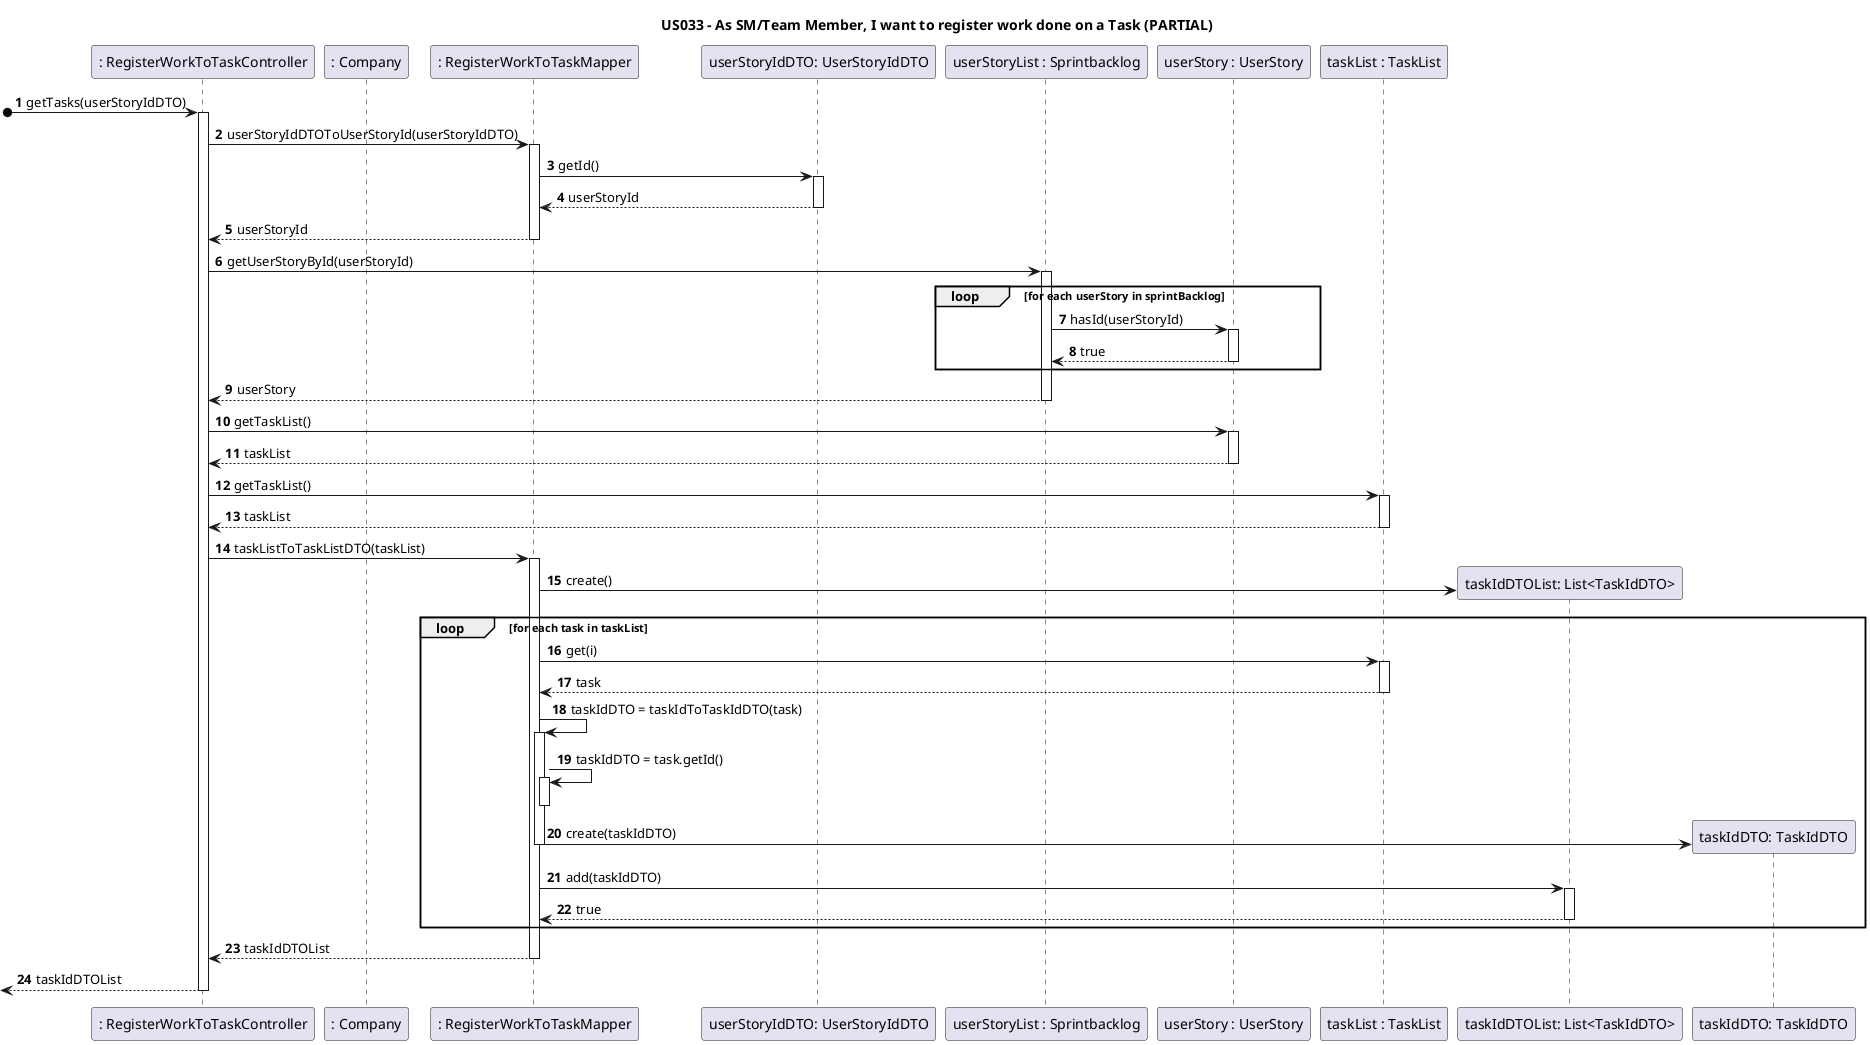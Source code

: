 @startuml
'https://plantuml.com/sequence-diagram

title US033 - As SM/Team Member, I want to register work done on a Task (PARTIAL)

autoactivate on
autonumber

participant ": RegisterWorkToTaskController" as Ctrl
participant ": Company" as company
participant ": RegisterWorkToTaskMapper" as mapper
participant "userStoryIdDTO: UserStoryIdDTO" as userStoryIdDTO
participant "userStoryList : Sprintbacklog" as sprintBacklog
participant "userStory : UserStory" as userStory
participant "taskList : TaskList" as taskList
participant "taskIdDTOList: List<TaskIdDTO>" as taskIdDTOList
participant "taskIdDTO: TaskIdDTO" as taskIdDTO

[o->Ctrl: getTasks(userStoryIdDTO)
Ctrl->mapper: userStoryIdDTOToUserStoryId(userStoryIdDTO)
mapper->userStoryIdDTO: getId()
userStoryIdDTO-->mapper: userStoryId
mapper-->Ctrl: userStoryId
Ctrl->sprintBacklog: getUserStoryById(userStoryId)
loop for each userStory in sprintBacklog
sprintBacklog->userStory: hasId(userStoryId)
userStory-->sprintBacklog: true
end
sprintBacklog-->Ctrl: userStory

Ctrl->userStory: getTaskList()
userStory-->Ctrl: taskList
Ctrl->taskList: getTaskList()
taskList-->Ctrl: taskList

Ctrl->mapper: taskListToTaskListDTO(taskList)
mapper->taskIdDTOList **: create()
loop for each task in taskList
mapper->taskList: get(i)
taskList-->mapper: task
mapper->mapper: taskIdDTO = taskIdToTaskIdDTO(task)
mapper->mapper:taskIdDTO = task.getId()
deactivate mapper
mapper->taskIdDTO**: create(taskIdDTO)
deactivate mapper
mapper->taskIdDTOList: add(taskIdDTO)
taskIdDTOList-->mapper: true
end
mapper-->Ctrl: taskIdDTOList
[<--Ctrl: taskIdDTOList
@enduml